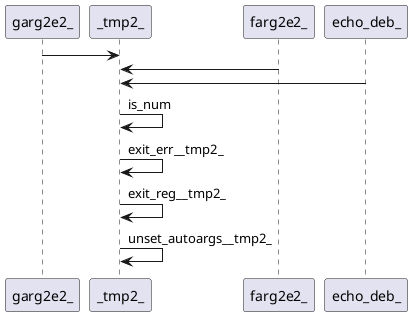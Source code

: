 @startuml rete
garg2e2_ -> _tmp2_ 
farg2e2_ -> _tmp2_
echo_deb_ -> _tmp2_
_tmp2_ -> _tmp2_:is_num
_tmp2_ -> _tmp2_:exit_err__tmp2_
_tmp2_ -> _tmp2_:exit_reg__tmp2_
_tmp2_ -> _tmp2_:unset_autoargs__tmp2_
' {wrap_fn}
' fnn o-> _tmp2_
' {body_fn}
@enduml
